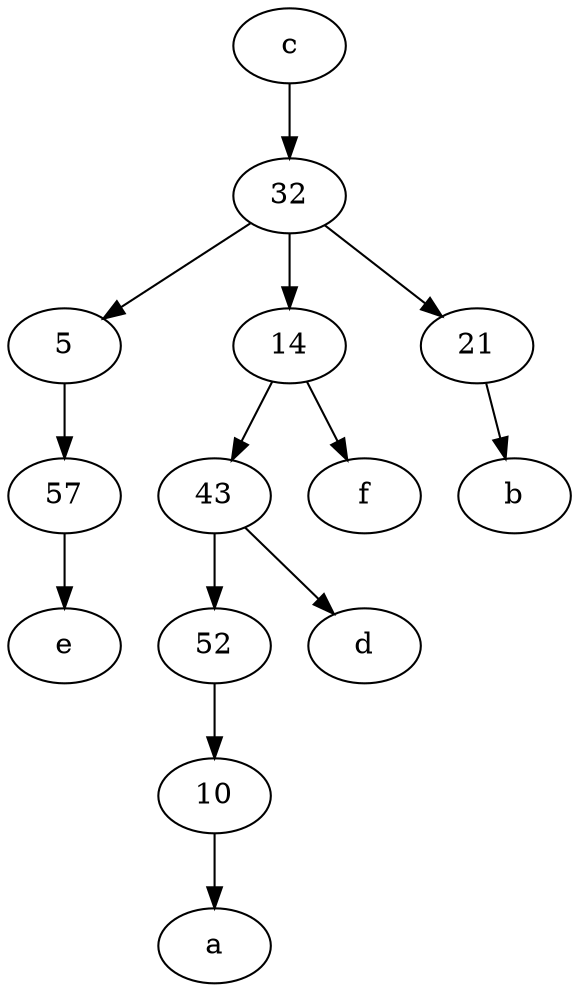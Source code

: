 digraph  {
	5;
	57;
	52;
	32;
	14;
	43;
	c [pos="20,10!"];
	10;
	21;
	32 -> 5;
	32 -> 14;
	43 -> 52;
	c -> 32;
	57 -> e;
	32 -> 21;
	21 -> b;
	14 -> f;
	52 -> 10;
	10 -> a;
	43 -> d;
	5 -> 57;
	14 -> 43;

	}
